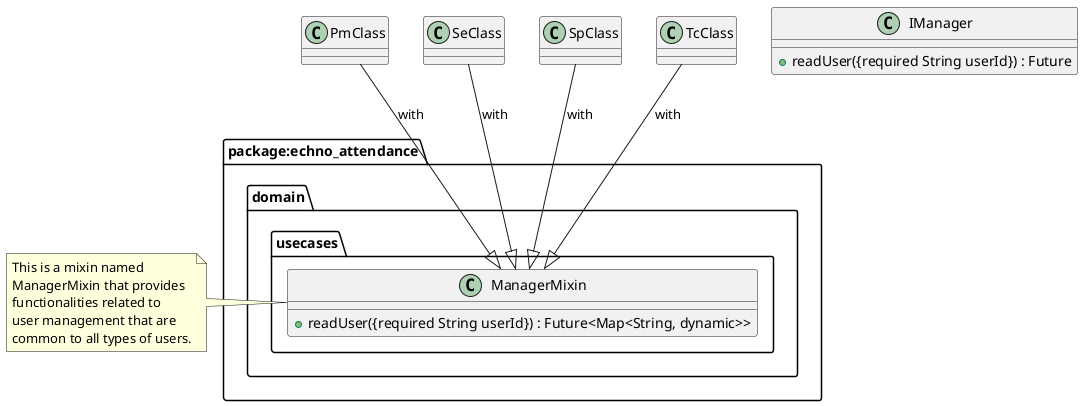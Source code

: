@startuml

class IManager {
    + readUser({required String userId}) : Future
}

package "package:echno_attendance.domain.usecases"  {
    class ManagerMixin {
        + readUser({required String userId}) : Future<Map<String, dynamic>>
    }
}

note left of ManagerMixin
    This is a mixin named
    ManagerMixin that provides 
    functionalities related to 
    user management that are
    common to all types of users.
end note

class PmClass {
}

class SeClass{
}

class SpClass{
}

class TcClass{
}

PmClass --|> ManagerMixin: with
SeClass --|> ManagerMixin: with
SpClass --|> ManagerMixin: with
TcClass --|> ManagerMixin: with

@enduml